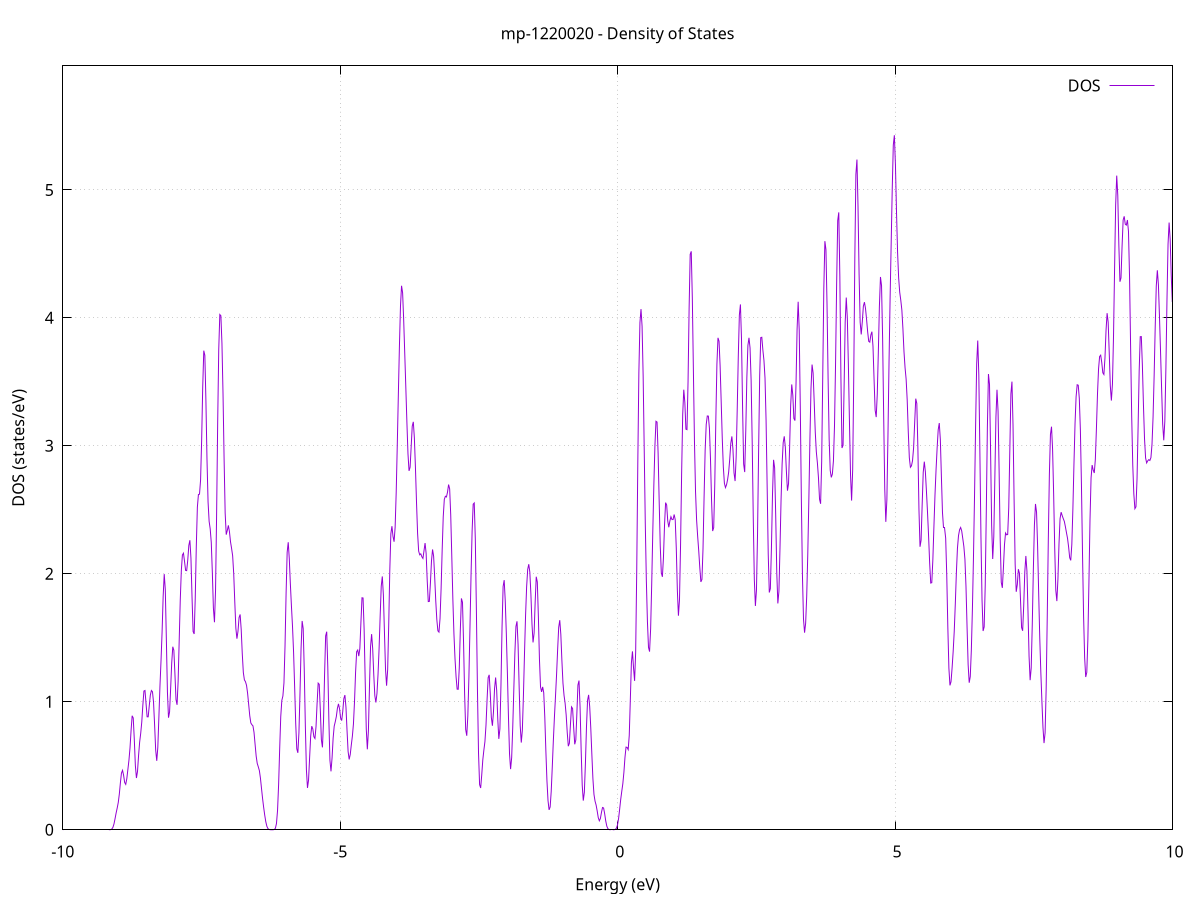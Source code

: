 set title 'mp-1220020 - Density of States'
set xlabel 'Energy (eV)'
set ylabel 'DOS (states/eV)'
set grid
set xrange [-10:10]
set yrange [0:5.969]
set xzeroaxis lt -1
set terminal png size 800,600
set output 'mp-1220020_dos_gnuplot.png'
plot '-' using 1:2 with lines title 'DOS'
-10.792200 0.000000
-10.772900 0.000000
-10.753600 0.000000
-10.734400 0.000000
-10.715100 0.000000
-10.695800 0.000000
-10.676600 0.000000
-10.657300 0.000000
-10.638000 0.000000
-10.618800 0.000000
-10.599500 0.000000
-10.580200 0.000000
-10.561000 0.000000
-10.541700 0.000000
-10.522400 0.000000
-10.503200 0.000000
-10.483900 0.000000
-10.464600 0.000000
-10.445400 0.000000
-10.426100 0.000000
-10.406800 0.000000
-10.387600 0.000000
-10.368300 0.000000
-10.349000 0.000000
-10.329800 0.000000
-10.310500 0.000000
-10.291200 0.000000
-10.272000 0.000000
-10.252700 0.000000
-10.233400 0.000000
-10.214200 0.000000
-10.194900 0.000000
-10.175600 0.000000
-10.156400 0.000000
-10.137100 0.000000
-10.117800 0.000000
-10.098600 0.000000
-10.079300 0.000000
-10.060000 0.000000
-10.040800 0.000000
-10.021500 0.000000
-10.002200 0.000000
-9.983000 0.000000
-9.963700 0.000000
-9.944400 0.000000
-9.925200 0.000000
-9.905900 0.000000
-9.886600 0.000000
-9.867400 0.000000
-9.848100 0.000000
-9.828800 0.000000
-9.809600 0.000000
-9.790300 0.000000
-9.771000 0.000000
-9.751800 0.000000
-9.732500 0.000000
-9.713200 0.000000
-9.694000 0.000000
-9.674700 0.000000
-9.655400 0.000000
-9.636200 0.000000
-9.616900 0.000000
-9.597600 0.000000
-9.578400 0.000000
-9.559100 0.000000
-9.539800 0.000000
-9.520600 0.000000
-9.501300 0.000000
-9.482000 0.000000
-9.462800 0.000000
-9.443500 0.000000
-9.424200 0.000000
-9.405000 0.000000
-9.385700 0.000000
-9.366400 0.000000
-9.347200 0.000000
-9.327900 0.000000
-9.308600 0.000000
-9.289400 0.000000
-9.270100 0.000000
-9.250800 0.000000
-9.231600 0.000000
-9.212300 0.000000
-9.193000 0.000000
-9.173800 0.000000
-9.154500 0.000200
-9.135200 0.001400
-9.116000 0.005800
-9.096700 0.018700
-9.077400 0.045700
-9.058200 0.086600
-9.038900 0.130800
-9.019600 0.169800
-9.000400 0.212800
-8.981100 0.279100
-8.961800 0.367300
-8.942600 0.442800
-8.923300 0.464500
-8.904000 0.425600
-8.884800 0.369300
-8.865500 0.354800
-8.846200 0.399500
-8.827000 0.470900
-8.807700 0.543700
-8.788400 0.640400
-8.769100 0.777400
-8.749900 0.890900
-8.730600 0.873800
-8.711300 0.705900
-8.692100 0.501800
-8.672800 0.404400
-8.653500 0.455500
-8.634300 0.580200
-8.615000 0.684500
-8.595700 0.754000
-8.576500 0.842500
-8.557200 0.973400
-8.537900 1.084100
-8.518700 1.088400
-8.499400 0.985500
-8.480100 0.882800
-8.460900 0.882500
-8.441600 0.968900
-8.422300 1.052000
-8.403100 1.088200
-8.383800 1.078500
-8.364500 0.996000
-8.345300 0.820200
-8.326000 0.622800
-8.306700 0.538800
-8.287500 0.643700
-8.268200 0.880100
-8.248900 1.121400
-8.229700 1.320200
-8.210400 1.546100
-8.191100 1.823700
-8.171900 1.998000
-8.152600 1.876800
-8.133300 1.485600
-8.114100 1.075200
-8.094800 0.875800
-8.075500 0.921200
-8.056300 1.103100
-8.037000 1.303700
-8.017700 1.430200
-7.998500 1.402700
-7.979200 1.219800
-7.959900 1.017800
-7.940700 0.976500
-7.921400 1.159500
-7.902100 1.478700
-7.882900 1.795500
-7.863600 2.025700
-7.844300 2.147200
-7.825100 2.161200
-7.805800 2.096600
-7.786500 2.026600
-7.767300 2.024800
-7.748000 2.107000
-7.728700 2.221900
-7.709500 2.262400
-7.690200 2.121800
-7.670900 1.819300
-7.651700 1.549400
-7.632400 1.530100
-7.613100 1.806300
-7.593900 2.214300
-7.574600 2.520600
-7.555300 2.619800
-7.536100 2.622200
-7.516800 2.732000
-7.497500 3.043200
-7.478300 3.456300
-7.459000 3.743800
-7.439700 3.706700
-7.420500 3.351000
-7.401200 2.895300
-7.381900 2.562400
-7.362700 2.410400
-7.343400 2.351400
-7.324100 2.245900
-7.304900 2.012600
-7.285600 1.731400
-7.266300 1.621500
-7.247100 1.870500
-7.227800 2.464500
-7.208500 3.182700
-7.189300 3.753400
-7.170000 4.026100
-7.150700 4.016400
-7.131500 3.799500
-7.112200 3.405700
-7.092900 2.899400
-7.073700 2.475300
-7.054400 2.306200
-7.035100 2.338600
-7.015900 2.378400
-6.996600 2.330300
-6.977300 2.250400
-6.958100 2.199200
-6.938800 2.140900
-6.919500 2.001200
-6.900300 1.780100
-6.881000 1.575300
-6.861700 1.493100
-6.842500 1.551100
-6.823200 1.658000
-6.803900 1.682600
-6.784700 1.566500
-6.765400 1.376000
-6.746100 1.228600
-6.726900 1.171000
-6.707600 1.157100
-6.688300 1.128200
-6.669100 1.066000
-6.649800 0.979300
-6.630500 0.891200
-6.611300 0.834900
-6.592000 0.821100
-6.572700 0.812000
-6.553500 0.760700
-6.534200 0.667900
-6.514900 0.575900
-6.495700 0.518600
-6.476400 0.491900
-6.457100 0.462300
-6.437900 0.403500
-6.418600 0.322900
-6.399300 0.244100
-6.380100 0.175900
-6.360800 0.114800
-6.341500 0.063000
-6.322300 0.027600
-6.303000 0.009400
-6.283700 0.002500
-6.264500 0.000500
-6.245200 0.000100
-6.225900 0.000000
-6.206700 0.000300
-6.187400 0.002200
-6.168100 0.012000
-6.148900 0.049000
-6.129600 0.150900
-6.110300 0.352900
-6.091100 0.632200
-6.071800 0.884400
-6.052500 1.010600
-6.033300 1.045200
-6.014000 1.147500
-5.994700 1.436600
-5.975500 1.846800
-5.956200 2.168300
-5.936900 2.246800
-5.917700 2.116400
-5.898400 1.919200
-5.879100 1.746800
-5.859900 1.589300
-5.840600 1.387500
-5.821300 1.115700
-5.802100 0.829900
-5.782800 0.632700
-5.763500 0.601200
-5.744300 0.757200
-5.725000 1.066100
-5.705700 1.416400
-5.686500 1.631500
-5.667200 1.572000
-5.647900 1.247400
-5.628700 0.815100
-5.609400 0.469400
-5.590100 0.327100
-5.570900 0.388200
-5.551600 0.563400
-5.532300 0.732200
-5.513100 0.809600
-5.493800 0.787500
-5.474500 0.726700
-5.455300 0.713400
-5.436000 0.806400
-5.416700 0.988600
-5.397500 1.145900
-5.378200 1.137000
-5.358900 0.938100
-5.339700 0.703800
-5.320400 0.644000
-5.301100 0.847400
-5.281900 1.213200
-5.262600 1.515200
-5.243300 1.547900
-5.224100 1.274700
-5.204800 0.860900
-5.185500 0.543600
-5.166300 0.456600
-5.147000 0.561300
-5.127700 0.715600
-5.108500 0.809200
-5.089200 0.844200
-5.069900 0.884800
-5.050700 0.948900
-5.031400 0.983900
-5.012100 0.945900
-4.992900 0.872800
-4.973600 0.853500
-4.954300 0.924500
-4.935100 1.024100
-4.915800 1.052500
-4.896500 0.958000
-4.877300 0.777200
-4.858000 0.612400
-4.838700 0.549700
-4.819500 0.588000
-4.800200 0.662600
-4.780900 0.731700
-4.761700 0.826900
-4.742400 1.002100
-4.723100 1.230700
-4.703900 1.391400
-4.684600 1.404300
-4.665300 1.356900
-4.646100 1.417500
-4.626800 1.621300
-4.607500 1.812900
-4.588300 1.811200
-4.569000 1.564900
-4.549700 1.164000
-4.530500 0.787800
-4.511200 0.629000
-4.491900 0.774300
-4.472700 1.120100
-4.453400 1.431000
-4.434100 1.528700
-4.414900 1.415800
-4.395600 1.214000
-4.376300 1.047600
-4.357100 0.994800
-4.337800 1.065200
-4.318500 1.214700
-4.299300 1.417800
-4.280000 1.671300
-4.260700 1.903300
-4.241500 1.979400
-4.222200 1.835200
-4.202900 1.543000
-4.183700 1.255000
-4.164400 1.125700
-4.145100 1.249100
-4.125900 1.601600
-4.106600 2.025300
-4.087300 2.313400
-4.068100 2.372000
-4.048800 2.292700
-4.029500 2.250700
-4.010300 2.363000
-3.991000 2.636400
-3.971700 3.003900
-3.952500 3.396300
-3.933200 3.775700
-3.913900 4.091400
-3.894700 4.250800
-3.875400 4.195500
-3.856100 3.982100
-3.836900 3.720400
-3.817600 3.456200
-3.798300 3.184200
-3.779100 2.940000
-3.759800 2.804400
-3.740500 2.833300
-3.721300 2.992600
-3.702000 3.154000
-3.682700 3.187500
-3.663500 3.061800
-3.644200 2.829000
-3.624900 2.557300
-3.605700 2.317300
-3.586400 2.177500
-3.567100 2.148600
-3.547900 2.156200
-3.528600 2.133200
-3.509300 2.120100
-3.490100 2.180200
-3.470800 2.240200
-3.451500 2.159600
-3.432300 1.949900
-3.413000 1.783000
-3.393700 1.784400
-3.374500 1.927500
-3.355200 2.100500
-3.335900 2.190400
-3.316700 2.138100
-3.297400 1.974800
-3.278100 1.788300
-3.258900 1.642100
-3.239600 1.554300
-3.220300 1.544500
-3.201100 1.650800
-3.181800 1.884500
-3.162500 2.186200
-3.143300 2.445300
-3.124000 2.581600
-3.104700 2.605900
-3.085500 2.600600
-3.066200 2.638600
-3.046900 2.697400
-3.027700 2.664400
-3.008400 2.461000
-2.989100 2.135400
-2.969900 1.800700
-2.950600 1.531500
-2.931300 1.338100
-2.912100 1.196300
-2.892800 1.098800
-2.873500 1.097900
-2.854300 1.265100
-2.835000 1.566900
-2.815700 1.807800
-2.796500 1.777600
-2.777200 1.463100
-2.757900 1.058500
-2.738700 0.783300
-2.719400 0.734700
-2.700100 0.890200
-2.680900 1.190200
-2.661600 1.580000
-2.642300 1.988100
-2.623100 2.331200
-2.603800 2.544200
-2.584500 2.553500
-2.565300 2.272800
-2.546000 1.722200
-2.526700 1.090700
-2.507500 0.600000
-2.488200 0.353200
-2.468900 0.326500
-2.449700 0.427100
-2.430400 0.545400
-2.411100 0.621800
-2.391900 0.688800
-2.372600 0.818000
-2.353300 1.016700
-2.334100 1.188500
-2.314800 1.210700
-2.295500 1.064300
-2.276300 0.877100
-2.257000 0.812700
-2.237700 0.922200
-2.218500 1.103800
-2.199200 1.189600
-2.179900 1.087600
-2.160700 0.866400
-2.141400 0.710200
-2.122100 0.788000
-2.102900 1.130300
-2.083600 1.582200
-2.064300 1.900500
-2.045100 1.950700
-2.025800 1.790300
-2.006500 1.536500
-1.987300 1.229400
-1.968000 0.885000
-1.948700 0.593500
-1.929500 0.473900
-1.910200 0.562600
-1.890900 0.797300
-1.871700 1.090300
-1.852400 1.377000
-1.833100 1.588400
-1.813900 1.628900
-1.794600 1.447700
-1.775300 1.119800
-1.756100 0.813700
-1.736800 0.681600
-1.717500 0.777100
-1.698300 1.044300
-1.679000 1.372700
-1.659700 1.672000
-1.640500 1.898200
-1.621200 2.034400
-1.601900 2.075000
-1.582700 2.012900
-1.563400 1.841100
-1.544100 1.609600
-1.524900 1.463900
-1.505600 1.536900
-1.486300 1.781500
-1.467100 1.977300
-1.447800 1.936300
-1.428500 1.665800
-1.409300 1.332700
-1.390000 1.116400
-1.370700 1.077600
-1.351500 1.116500
-1.332200 1.071000
-1.312900 0.879200
-1.293700 0.616800
-1.274400 0.385400
-1.255100 0.228700
-1.235900 0.155600
-1.216600 0.178100
-1.197300 0.299700
-1.178100 0.490400
-1.158800 0.696200
-1.139500 0.879100
-1.120300 1.040600
-1.101000 1.210600
-1.081700 1.406500
-1.062500 1.581900
-1.043200 1.637600
-1.023900 1.526300
-1.004700 1.321900
-0.985400 1.146000
-0.966100 1.049700
-0.946900 0.989400
-0.927600 0.896100
-0.908300 0.758800
-0.889100 0.653000
-0.869800 0.675900
-0.850500 0.824000
-0.831300 0.960300
-0.812000 0.947600
-0.792700 0.799500
-0.773500 0.668100
-0.754200 0.701400
-0.734900 0.908900
-0.715700 1.131200
-0.696400 1.165800
-0.677100 0.956000
-0.657900 0.627000
-0.638600 0.349900
-0.619300 0.227700
-0.600100 0.292300
-0.580800 0.518600
-0.561500 0.806000
-0.542300 1.011000
-0.523000 1.054100
-0.503700 0.963500
-0.484500 0.797100
-0.465200 0.592800
-0.445900 0.400700
-0.426700 0.276500
-0.407400 0.223800
-0.388100 0.193200
-0.368900 0.147300
-0.349600 0.095600
-0.330300 0.070200
-0.311100 0.088000
-0.291800 0.135200
-0.272500 0.174000
-0.253300 0.170500
-0.234000 0.125400
-0.214700 0.069000
-0.195500 0.028500
-0.176200 0.008800
-0.156900 0.002000
-0.137700 0.000300
-0.118400 0.000000
-0.099100 0.000000
-0.079900 0.000100
-0.060600 0.000700
-0.041300 0.003300
-0.022100 0.012600
-0.002800 0.037300
0.016500 0.086500
0.035700 0.158800
0.055000 0.236400
0.074300 0.300400
0.093500 0.360300
0.112800 0.449000
0.132100 0.565500
0.151300 0.646100
0.170600 0.643500
0.189900 0.626500
0.209100 0.736600
0.228400 1.013600
0.247700 1.303000
0.266900 1.394100
0.286200 1.266600
0.305500 1.163400
0.324700 1.387600
0.344000 2.027100
0.363300 2.866800
0.382500 3.571900
0.401800 3.963100
0.421100 4.068500
0.440300 3.934800
0.459600 3.547600
0.478900 2.972700
0.498100 2.394300
0.517400 1.945300
0.536700 1.627200
0.555900 1.426200
0.575200 1.392200
0.594500 1.570000
0.613700 1.916800
0.633000 2.320400
0.652300 2.690400
0.671500 2.995800
0.690800 3.192000
0.710100 3.185900
0.729300 2.942600
0.748600 2.565900
0.767900 2.218300
0.787100 2.007400
0.806400 1.976500
0.825700 2.128200
0.844900 2.380600
0.864200 2.556300
0.883500 2.537600
0.902700 2.414300
0.922000 2.364100
0.941300 2.412800
0.960500 2.445900
0.979800 2.424000
0.999100 2.423800
1.018400 2.463500
1.037600 2.423700
1.056900 2.199400
1.076200 1.870100
1.095400 1.672600
1.114700 1.797800
1.134000 2.231400
1.153200 2.787300
1.172500 3.244200
1.191800 3.438700
1.211000 3.340100
1.230300 3.130200
1.249600 3.126500
1.268800 3.498400
1.288100 4.075300
1.307400 4.496400
1.326600 4.519800
1.345900 4.156600
1.365200 3.589800
1.384400 3.038000
1.403700 2.643700
1.423000 2.420300
1.442200 2.292200
1.461500 2.178800
1.480800 2.047400
1.500000 1.936800
1.519300 1.956100
1.538600 2.196200
1.557800 2.597700
1.577100 2.966200
1.596400 3.167300
1.615600 3.233400
1.634900 3.232400
1.654200 3.136400
1.673400 2.896300
1.692700 2.572000
1.712000 2.334300
1.731200 2.361000
1.750500 2.700800
1.769800 3.205900
1.789000 3.637300
1.808300 3.843900
1.827600 3.817300
1.846800 3.624600
1.866100 3.346300
1.885400 3.060400
1.904600 2.834900
1.923900 2.707800
1.943200 2.673900
1.962400 2.695700
1.981700 2.736600
2.001000 2.795700
2.020200 2.896500
2.039500 3.020800
2.058800 3.073600
2.078000 2.973000
2.097300 2.789000
2.116600 2.724900
2.135800 2.911000
2.155100 3.285200
2.174400 3.699400
2.193600 4.021300
2.212900 4.104900
2.232200 3.835800
2.251400 3.308600
2.270700 2.857700
2.290000 2.795100
2.309200 3.116600
2.328500 3.532300
2.347800 3.785000
2.367000 3.844200
2.386300 3.765300
2.405600 3.511900
2.424800 3.034700
2.444100 2.440800
2.463400 1.955800
2.482600 1.749000
2.501900 1.873200
2.521200 2.311000
2.540400 2.951400
2.559700 3.544500
2.579000 3.845800
2.598200 3.848400
2.617500 3.748000
2.636800 3.667800
2.656000 3.529400
2.675300 3.197400
2.694600 2.678500
2.713800 2.156200
2.733100 1.854200
2.752400 1.884900
2.771600 2.200900
2.790900 2.619900
2.810200 2.890600
2.829400 2.828100
2.848700 2.456600
2.868000 2.010000
2.887200 1.768500
2.906500 1.862200
2.925800 2.197700
2.945000 2.574100
2.964300 2.858100
2.983600 3.024900
3.002800 3.074300
3.022100 2.989000
3.041400 2.800500
3.060600 2.649600
3.079900 2.704200
3.099200 2.985900
3.118400 3.318400
3.137700 3.479600
3.157000 3.396000
3.176200 3.214400
3.195500 3.197300
3.214800 3.483100
3.234000 3.909700
3.253300 4.126000
3.272600 3.902400
3.291800 3.302000
3.311100 2.581400
3.330400 1.990100
3.349600 1.646500
3.368900 1.540200
3.388200 1.613600
3.407400 1.825100
3.426700 2.153800
3.446000 2.578900
3.465200 3.049200
3.484500 3.447800
3.503800 3.634900
3.523000 3.568700
3.542300 3.345100
3.561600 3.108200
3.580800 2.952900
3.600100 2.866400
3.619400 2.750600
3.638600 2.582800
3.657900 2.547400
3.677200 2.876800
3.696400 3.544000
3.715700 4.228700
3.735000 4.599400
3.754200 4.532800
3.773500 4.107400
3.792800 3.531000
3.812000 3.051200
3.831300 2.807500
3.850600 2.753500
3.869800 2.779600
3.889100 2.882700
3.908400 3.156600
3.927600 3.648000
3.946900 4.264000
3.966200 4.760500
3.985400 4.824200
4.004700 4.324000
4.024000 3.534400
4.043200 2.983300
4.062500 3.004100
4.081800 3.471400
4.101000 3.967600
4.120300 4.158500
4.139600 3.997800
4.158800 3.627100
4.178100 3.182400
4.197400 2.770500
4.216600 2.572500
4.235900 2.812700
4.255200 3.535200
4.274400 4.456200
4.293700 5.120300
4.313000 5.236800
4.332200 4.870900
4.351500 4.341700
4.370800 3.966300
4.390000 3.870500
4.409300 3.970100
4.428600 4.090800
4.447800 4.122800
4.467100 4.073400
4.486400 3.988800
4.505600 3.892300
4.524900 3.816800
4.544200 3.810300
4.563400 3.866400
4.582700 3.892000
4.602000 3.777800
4.621200 3.522200
4.640500 3.278700
4.659800 3.224700
4.679000 3.402500
4.698300 3.731900
4.717600 4.091600
4.736800 4.319400
4.756100 4.251900
4.775400 3.846400
4.794600 3.232900
4.813900 2.664400
4.833200 2.406100
4.852400 2.579500
4.871700 3.075100
4.891000 3.651600
4.910200 4.145600
4.929500 4.575000
4.948800 5.004900
4.968000 5.350000
4.987300 5.426800
5.006600 5.196300
5.025800 4.829200
5.045100 4.514200
5.064400 4.312800
5.083600 4.200900
5.102900 4.138000
5.122200 4.061600
5.141400 3.915800
5.160700 3.736400
5.180000 3.610700
5.199200 3.521600
5.218500 3.358900
5.237800 3.111800
5.257000 2.907600
5.276300 2.832500
5.295600 2.843700
5.314800 2.884700
5.334100 2.985500
5.353400 3.182100
5.372600 3.368700
5.391900 3.330800
5.411200 2.980600
5.430400 2.503500
5.449700 2.211500
5.469000 2.262300
5.488200 2.538400
5.507500 2.793500
5.526800 2.876500
5.546000 2.797800
5.565300 2.646000
5.584600 2.481400
5.603800 2.297200
5.623100 2.086900
5.642400 1.927800
5.661600 1.930700
5.680900 2.110200
5.700200 2.370700
5.719400 2.615200
5.738700 2.814000
5.758000 2.982800
5.777200 3.125000
5.796500 3.178000
5.815800 3.049700
5.835000 2.759400
5.854300 2.479800
5.873600 2.364500
5.892800 2.364500
5.912100 2.278600
5.931400 1.987800
5.950600 1.585500
5.969900 1.263100
5.989200 1.128300
6.008400 1.157000
6.027700 1.264400
6.047000 1.392700
6.066200 1.549500
6.085500 1.764000
6.104800 2.007800
6.124000 2.198600
6.143300 2.298200
6.162600 2.344200
6.181800 2.362100
6.201100 2.335000
6.220400 2.275200
6.239600 2.213700
6.258900 2.114000
6.278200 1.900300
6.297400 1.584800
6.316700 1.291900
6.336000 1.149100
6.355200 1.196700
6.374500 1.403300
6.393800 1.724200
6.413000 2.130000
6.432300 2.614400
6.451600 3.159100
6.470800 3.640700
6.490100 3.822700
6.509400 3.552500
6.528600 2.946000
6.547900 2.288500
6.567200 1.797300
6.586400 1.553300
6.605700 1.585000
6.625000 1.910400
6.644200 2.489500
6.663500 3.144700
6.682800 3.561000
6.702000 3.480100
6.721300 2.962300
6.740600 2.380800
6.759800 2.116000
6.779100 2.289800
6.798400 2.753000
6.817600 3.224200
6.836900 3.438100
6.856200 3.270000
6.875400 2.799400
6.894700 2.268300
6.914000 1.932700
6.933200 1.890300
6.952500 2.044700
6.971800 2.227300
6.991000 2.319000
7.010300 2.304800
7.029600 2.307000
7.048800 2.516600
7.068100 2.966800
7.087400 3.405500
7.106600 3.501800
7.125900 3.159500
7.145200 2.578900
7.164400 2.075200
7.183700 1.859700
7.203000 1.916200
7.222200 2.036100
7.241500 2.004800
7.260800 1.795200
7.280000 1.580500
7.299300 1.555000
7.318600 1.750000
7.337800 2.012600
7.357100 2.139300
7.376400 2.022700
7.395600 1.707100
7.414900 1.356100
7.434200 1.169000
7.453400 1.263500
7.472700 1.601700
7.492000 2.029200
7.511200 2.380600
7.530500 2.545900
7.549800 2.481100
7.569000 2.213300
7.588300 1.846200
7.607600 1.502400
7.626800 1.233200
7.646100 1.006900
7.665400 0.800400
7.684600 0.677400
7.703900 0.756900
7.723200 1.103200
7.742400 1.655600
7.761700 2.264500
7.781000 2.777300
7.800200 3.088300
7.819500 3.149700
7.838800 2.974400
7.858000 2.622500
7.877300 2.200600
7.896600 1.871700
7.915800 1.787000
7.935100 1.957900
7.954400 2.234400
7.973600 2.431600
7.992900 2.481700
8.012200 2.455000
8.031400 2.431300
8.050700 2.409400
8.070000 2.367400
8.089200 2.320800
8.108500 2.276300
8.127800 2.209000
8.147000 2.126300
8.166300 2.105100
8.185600 2.230700
8.204800 2.509900
8.224100 2.860000
8.243400 3.173600
8.262600 3.383300
8.281900 3.477400
8.301200 3.473800
8.320400 3.371700
8.339700 3.124200
8.359000 2.695300
8.378200 2.157300
8.397500 1.670200
8.416800 1.343700
8.436000 1.193800
8.455300 1.230000
8.474600 1.486800
8.493800 1.935300
8.513100 2.420700
8.532400 2.749800
8.551600 2.849800
8.570900 2.810800
8.590200 2.787900
8.609400 2.893700
8.628700 3.132600
8.648000 3.403500
8.667200 3.601800
8.686500 3.698100
8.705800 3.708400
8.725000 3.651400
8.744300 3.570700
8.763600 3.557500
8.782800 3.685900
8.802100 3.902100
8.821400 4.036500
8.840600 3.966300
8.859900 3.727200
8.879200 3.468700
8.898400 3.353800
8.917700 3.483100
8.937000 3.858400
8.956200 4.384900
8.975500 4.880000
8.994800 5.111600
9.014000 4.956100
9.033300 4.566700
9.052600 4.282400
9.071800 4.312400
9.091100 4.558700
9.110400 4.764500
9.129600 4.793400
9.148900 4.731600
9.168200 4.724900
9.187400 4.764700
9.206700 4.674900
9.226000 4.318800
9.245200 3.769600
9.264500 3.233500
9.283800 2.850800
9.303000 2.624700
9.322300 2.508900
9.341600 2.523700
9.360800 2.741900
9.380100 3.149000
9.399400 3.584600
9.418600 3.852900
9.437900 3.853700
9.457200 3.629400
9.476400 3.318800
9.495700 3.055600
9.515000 2.905700
9.534200 2.866500
9.553500 2.882600
9.572800 2.892000
9.592000 2.885600
9.611300 2.908100
9.630600 3.012100
9.649800 3.226100
9.669100 3.547100
9.688400 3.926800
9.707600 4.248800
9.726900 4.371900
9.746200 4.257800
9.765400 4.009500
9.784700 3.732800
9.804000 3.442700
9.823200 3.169200
9.842500 3.043500
9.861800 3.191700
9.881000 3.604400
9.900300 4.136000
9.919600 4.575200
9.938800 4.744700
9.958100 4.614400
9.977400 4.330300
9.996600 4.123600
10.015900 4.162200
10.035200 4.409600
10.054400 4.618900
10.073700 4.537300
10.093000 4.108300
10.112200 3.469200
10.131500 2.823100
10.150800 2.322800
10.170000 2.007200
10.189300 1.835600
10.208600 1.795700
10.227800 1.940800
10.247100 2.294700
10.266400 2.772400
10.285600 3.223900
10.304900 3.515700
10.324200 3.577400
10.343400 3.420100
10.362700 3.109700
10.382000 2.727600
10.401200 2.391800
10.420500 2.259100
10.439800 2.426000
10.459000 2.834400
10.478300 3.289300
10.497600 3.560200
10.516800 3.522200
10.536100 3.261300
10.555400 2.999400
10.574600 2.891800
10.593900 2.939500
10.613200 3.053500
10.632400 3.125300
10.651700 3.078900
10.671000 2.914000
10.690200 2.696400
10.709500 2.518900
10.728800 2.468200
10.748000 2.580600
10.767300 2.799600
10.786600 3.007000
10.805900 3.138000
10.825100 3.241300
10.844400 3.361900
10.863700 3.418600
10.882900 3.292800
10.902200 2.980800
10.921500 2.582400
10.940700 2.226700
10.960000 2.064200
10.979300 2.206400
10.998500 2.589000
11.017800 2.970300
11.037100 3.140300
11.056300 3.114000
11.075600 3.084000
11.094900 3.195600
11.114100 3.414400
11.133400 3.599200
11.152700 3.620100
11.171900 3.407700
11.191200 3.010400
11.210500 2.625700
11.229700 2.460500
11.249000 2.535400
11.268300 2.687900
11.287500 2.777200
11.306800 2.849400
11.326100 3.047900
11.345300 3.378600
11.364600 3.667200
11.383900 3.759300
11.403100 3.642700
11.422400 3.392200
11.441700 3.127500
11.460900 3.000100
11.480200 3.095700
11.499500 3.343100
11.518700 3.563100
11.538000 3.587100
11.557300 3.343100
11.576500 2.909200
11.595800 2.510800
11.615100 2.387100
11.634300 2.592600
11.653600 2.948600
11.672900 3.250000
11.692100 3.491900
11.711400 3.800300
11.730700 4.161600
11.749900 4.381800
11.769200 4.328500
11.788500 4.063900
11.807700 3.742000
11.827000 3.479200
11.846300 3.316400
11.865500 3.254000
11.884800 3.283700
11.904100 3.362800
11.923300 3.423600
11.942600 3.479600
11.961900 3.650400
11.981100 3.985700
12.000400 4.312300
12.019700 4.359100
12.038900 4.030000
12.058200 3.460000
12.077500 2.818600
12.096700 2.204100
12.116000 1.741400
12.135300 1.587100
12.154500 1.749100
12.173800 2.031600
12.193100 2.261400
12.212300 2.487600
12.231600 2.855400
12.250900 3.344300
12.270100 3.754000
12.289400 3.935000
12.308700 3.937900
12.327900 3.911000
12.347200 3.897700
12.366500 3.775800
12.385700 3.421100
12.405000 2.897100
12.424300 2.411500
12.443500 2.105100
12.462800 1.970400
12.482100 1.958000
12.501300 2.061800
12.520600 2.294300
12.539900 2.651500
12.559100 3.088400
12.578400 3.472500
12.597700 3.637500
12.616900 3.566100
12.636200 3.413700
12.655500 3.280900
12.674700 3.102000
12.694000 2.842900
12.713300 2.677500
12.732500 2.847400
12.751800 3.390800
12.771100 4.073400
12.790300 4.564000
12.809600 4.672800
12.828900 4.463200
12.848100 4.154400
12.867400 3.919800
12.886700 3.758700
12.905900 3.539400
12.925200 3.196400
12.944500 2.877800
12.963700 2.819000
12.983000 3.072000
13.002300 3.421200
13.021500 3.576300
13.040800 3.426800
13.060100 3.121000
13.079300 2.936400
13.098600 3.094000
13.117900 3.606800
13.137100 4.218400
13.156400 4.560500
13.175700 4.451700
13.194900 3.993900
13.214200 3.404400
13.233500 2.848700
13.252700 2.414900
13.272000 2.170800
13.291300 2.173600
13.310500 2.367700
13.329800 2.537800
13.349100 2.482900
13.368300 2.222100
13.387600 1.948500
13.406900 1.815500
13.426100 1.838700
13.445400 1.964400
13.464700 2.145900
13.483900 2.340800
13.503200 2.493200
13.522500 2.570100
13.541700 2.610500
13.561000 2.687100
13.580300 2.822500
13.599500 2.981800
13.618800 3.114100
13.638100 3.159500
13.657300 3.070800
13.676600 2.873200
13.695900 2.672100
13.715100 2.568500
13.734400 2.589400
13.753700 2.714900
13.772900 2.917300
13.792200 3.130400
13.811500 3.243900
13.830700 3.194800
13.850000 3.009100
13.869300 2.719900
13.888500 2.333800
13.907800 1.932500
13.927100 1.709400
13.946300 1.806400
13.965600 2.139300
13.984900 2.456900
14.004100 2.578000
14.023400 2.515300
14.042700 2.370300
14.061900 2.224800
14.081200 2.165800
14.100500 2.264300
14.119700 2.456600
14.139000 2.567600
14.158300 2.514600
14.177500 2.404200
14.196800 2.394500
14.216100 2.538900
14.235300 2.788000
14.254600 3.063700
14.273900 3.287900
14.293100 3.397700
14.312400 3.389000
14.331700 3.309400
14.350900 3.176300
14.370200 2.957500
14.389500 2.663600
14.408700 2.381500
14.428000 2.187500
14.447300 2.075900
14.466500 1.977000
14.485800 1.831800
14.505100 1.687300
14.524300 1.714700
14.543600 2.060700
14.562900 2.637100
14.582100 3.111900
14.601400 3.198200
14.620700 2.948000
14.639900 2.685100
14.659200 2.660200
14.678500 2.837900
14.697700 2.998000
14.717000 2.980600
14.736300 2.829500
14.755500 2.721900
14.774800 2.762200
14.794100 2.885000
14.813300 2.995800
14.832600 3.130300
14.851900 3.377300
14.871100 3.719000
14.890400 4.047000
14.909700 4.272100
14.928900 4.347100
14.948200 4.251100
14.967500 3.996100
14.986700 3.616800
15.006000 3.151200
15.025300 2.631400
15.044500 2.095200
15.063800 1.624000
15.083100 1.340400
15.102300 1.324500
15.121600 1.552100
15.140900 1.926000
15.160100 2.336700
15.179400 2.700100
15.198700 2.958600
15.217900 3.065100
15.237200 2.984900
15.256500 2.724300
15.275700 2.351300
15.295000 1.977700
15.314300 1.713100
15.333500 1.642900
15.352800 1.827300
15.372100 2.260600
15.391300 2.818700
15.410600 3.265600
15.429900 3.347600
15.449100 2.973600
15.468400 2.351000
15.487700 1.879500
15.506900 1.836100
15.526200 2.162200
15.545500 2.551400
15.564700 2.731900
15.584000 2.682000
15.603300 2.585800
15.622500 2.593300
15.641800 2.662000
15.661100 2.642400
15.680300 2.493500
15.699600 2.366400
15.718900 2.445900
15.738100 2.749300
15.757400 3.128900
15.776700 3.435000
15.795900 3.603300
15.815200 3.597800
15.834500 3.387800
15.853700 3.035300
15.873000 2.697400
15.892300 2.489800
15.911500 2.415800
15.930800 2.430900
15.950100 2.500600
15.969300 2.596000
15.988600 2.676000
16.007900 2.711100
16.027100 2.741600
16.046400 2.848700
16.065700 3.018800
16.084900 3.119400
16.104200 3.067700
16.123500 2.932100
16.142700 2.835300
16.162000 2.851700
16.181300 2.999200
16.200500 3.204100
16.219800 3.283300
16.239100 3.099700
16.258300 2.727400
16.277600 2.351700
16.296900 2.051100
16.316100 1.780800
16.335400 1.516400
16.354700 1.323900
16.373900 1.331600
16.393200 1.684000
16.412500 2.440200
16.431700 3.439300
16.451000 4.334700
16.470300 4.830600
16.489500 4.831000
16.508800 4.402200
16.528100 3.749200
16.547300 3.203200
16.566600 3.048400
16.585900 3.301100
16.605100 3.729700
16.624400 4.107000
16.643700 4.359700
16.662900 4.485000
16.682200 4.469100
16.701500 4.319000
16.720700 4.082300
16.740000 3.826500
16.759300 3.619800
16.778500 3.494800
16.797800 3.435800
16.817100 3.430900
16.836300 3.497600
16.855600 3.631300
16.874900 3.784200
16.894100 3.913800
16.913400 4.020800
16.932700 4.149900
16.951900 4.367800
16.971200 4.683300
16.990500 4.957500
17.009700 4.989600
17.029000 4.757200
17.048300 4.470000
17.067500 4.309600
17.086800 4.230400
17.106100 4.107600
17.125300 3.956700
17.144600 3.866300
17.163900 3.782000
17.183100 3.537200
17.202400 3.117000
17.221700 2.758500
17.240900 2.741800
17.260200 3.143300
17.279500 3.788800
17.298700 4.395200
17.318000 4.772200
17.337300 4.939400
17.356500 5.045700
17.375800 5.182800
17.395100 5.342900
17.414300 5.536900
17.433600 5.832800
17.452900 6.242200
17.472100 6.663900
17.491400 6.968000
17.510700 7.015100
17.529900 6.600600
17.549200 5.602200
17.568500 4.250800
17.587700 3.085600
17.607000 2.557000
17.626300 2.700800
17.645500 3.185300
17.664800 3.623200
17.684100 3.824600
17.703300 3.810900
17.722600 3.682200
17.741900 3.502000
17.761100 3.306200
17.780400 3.192300
17.799700 3.312500
17.818900 3.737200
17.838200 4.364300
17.857500 4.944800
17.876700 5.199100
17.896000 5.012400
17.915300 4.520100
17.934500 3.913400
17.953800 3.262800
17.973100 2.647600
17.992300 2.271900
18.011600 2.288100
18.030900 2.635600
18.050100 3.120200
18.069400 3.542000
18.088700 3.764000
18.107900 3.782200
18.127200 3.722100
18.146500 3.706800
18.165700 3.746200
18.185000 3.777700
18.204300 3.781400
18.223500 3.805300
18.242800 3.883800
18.262100 3.970600
18.281300 3.942100
18.300600 3.673700
18.319900 3.202100
18.339100 2.820500
18.358400 2.864600
18.377700 3.326200
18.396900 3.790000
18.416200 3.863400
18.435500 3.585100
18.454700 3.298900
18.474000 3.215400
18.493300 3.250800
18.512500 3.238600
18.531800 3.130200
18.551100 2.988600
18.570300 2.919100
18.589600 3.021800
18.608900 3.312900
18.628100 3.692900
18.647400 4.056800
18.666700 4.383800
18.685900 4.644900
18.705200 4.725500
18.724500 4.581600
18.743700 4.416100
18.763000 4.542100
18.782300 5.063600
18.801500 5.776900
18.820800 6.326900
18.840100 6.389400
18.859300 5.837800
18.878600 4.875400
18.897900 3.932900
18.917100 3.356400
18.936400 3.240600
18.955700 3.515900
18.974900 4.026100
18.994200 4.509300
19.013500 4.690900
19.032700 4.491200
19.052000 4.065500
19.071300 3.616200
19.090500 3.242400
19.109800 2.963300
19.129100 2.774200
19.148300 2.646100
19.167600 2.566400
19.186900 2.640100
19.206100 3.060100
19.225400 3.860200
19.244700 4.744300
19.263900 5.267500
19.283200 5.204800
19.302500 4.745400
19.321700 4.345600
19.341000 4.351800
19.360300 4.730900
19.379500 5.145100
19.398800 5.245500
19.418100 4.925700
19.437300 4.358100
19.456600 3.805600
19.475900 3.421500
19.495100 3.223000
19.514400 3.176000
19.533700 3.249900
19.552900 3.406800
19.572200 3.585700
19.591500 3.742100
19.610700 3.883400
19.630000 4.017300
19.649300 4.097100
19.668500 4.085100
19.687800 4.056700
19.707100 4.181100
19.726300 4.553700
19.745600 5.036200
19.764900 5.317000
19.784100 5.193100
19.803400 4.759700
19.822700 4.281900
19.841900 3.940500
19.861200 3.741500
19.880500 3.605000
19.899700 3.475400
19.919000 3.336800
19.938300 3.160300
19.957500 2.917800
19.976800 2.688100
19.996100 2.680000
20.015300 3.062200
20.034600 3.761000
20.053900 4.460400
20.073100 4.817700
20.092400 4.720600
20.111700 4.346800
20.130900 3.928800
20.150200 3.530600
20.169500 3.143600
20.188700 2.879100
20.208000 2.915100
20.227300 3.276600
20.246500 3.751200
20.265800 4.065200
20.285100 4.138500
20.304300 4.152800
20.323600 4.370500
20.342900 4.875400
20.362100 5.499200
20.381400 6.016600
20.400700 6.335400
20.419900 6.443700
20.439200 6.281700
20.458500 5.787800
20.477700 5.036900
20.497000 4.255200
20.516300 3.708300
20.535500 3.588500
20.554800 3.920200
20.574100 4.486800
20.593400 4.906900
20.612600 4.902400
20.631900 4.539600
20.651200 4.186600
20.670400 4.167000
20.689700 4.427700
20.709000 4.621900
20.728200 4.512400
20.747500 4.164000
20.766800 3.790900
20.786000 3.581100
20.805300 3.638700
20.824600 3.960200
20.843800 4.418600
20.863100 4.815700
20.882400 5.016300
20.901600 5.022000
20.920900 4.916300
20.940200 4.815200
20.959400 4.856800
20.978700 5.112700
20.998000 5.489300
21.017200 5.784200
21.036500 5.858800
21.055800 5.692200
21.075000 5.278100
21.094300 4.635900
21.113600 3.970300
21.132800 3.603800
21.152100 3.643100
21.171400 3.854200
21.190600 3.962200
21.209900 4.002600
21.229200 4.273300
21.248400 4.929400
21.267700 5.727000
21.287000 6.249700
21.306200 6.299800
21.325500 5.990900
21.344800 5.582100
21.364000 5.303400
21.383300 5.220400
21.402600 5.187700
21.421800 4.997500
21.441100 4.615700
21.460400 4.207600
21.479600 3.927000
21.498900 3.793700
21.518200 3.772600
21.537400 3.812100
21.556700 3.803800
21.576000 3.669900
21.595200 3.515800
21.614500 3.562700
21.633800 3.887100
21.653000 4.313700
21.672300 4.604500
21.691600 4.687100
21.710800 4.649800
21.730100 4.581800
21.749400 4.505100
21.768600 4.426000
21.787900 4.380100
21.807200 4.412800
21.826400 4.502700
21.845700 4.538200
21.865000 4.455100
21.884200 4.365800
21.903500 4.439300
21.922800 4.676600
21.942000 4.899200
21.961300 4.950400
21.980600 4.827800
21.999800 4.613000
22.019100 4.367100
22.038400 4.138600
22.057600 3.971800
22.076900 3.846900
22.096200 3.727100
22.115400 3.695200
22.134700 3.917100
22.154000 4.434600
22.173200 5.033700
22.192500 5.336200
22.211800 5.091500
22.231000 4.411400
22.250300 3.673300
22.269600 3.221200
22.288800 3.172200
22.308100 3.409600
22.327400 3.705500
22.346600 3.905000
22.365900 4.016600
22.385200 4.104700
22.404400 4.145400
22.423700 4.054700
22.443000 3.836700
22.462200 3.648100
22.481500 3.686200
22.500800 4.018600
22.520000 4.541400
22.539300 5.080700
22.558600 5.492600
22.577800 5.703100
22.597100 5.729800
22.616400 5.663900
22.635600 5.582900
22.654900 5.486900
22.674200 5.356700
22.693400 5.232600
22.712700 5.167000
22.732000 5.123300
22.751200 5.014900
22.770500 4.831000
22.789800 4.640600
22.809000 4.482100
22.828300 4.327900
22.847600 4.140000
22.866800 3.916700
22.886100 3.737000
22.905400 3.774200
22.924600 4.153300
22.943900 4.751000
22.963200 5.233100
22.982400 5.322000
23.001700 4.987800
23.021000 4.416500
23.040200 3.852500
23.059500 3.455800
23.078800 3.259700
23.098000 3.226400
23.117300 3.309000
23.136600 3.460400
23.155800 3.637300
23.175100 3.824100
23.194400 4.022300
23.213600 4.236700
23.232900 4.521400
23.252200 4.950800
23.271400 5.464500
23.290700 5.861200
23.310000 6.018700
23.329200 5.988400
23.348500 5.818000
23.367800 5.429200
23.387000 4.770900
23.406300 4.020300
23.425600 3.503400
23.444800 3.377600
23.464100 3.480700
23.483400 3.566800
23.502600 3.620600
23.521900 3.825400
23.541200 4.247900
23.560400 4.710100
23.579700 5.015000
23.599000 5.180800
23.618200 5.368500
23.637500 5.620600
23.656800 5.796000
23.676000 5.779100
23.695300 5.631200
23.714600 5.505800
23.733800 5.464900
23.753100 5.376600
23.772400 5.041200
23.791600 4.453500
23.810900 3.843000
23.830200 3.445000
23.849400 3.341900
23.868700 3.508900
23.888000 3.861800
23.907200 4.238000
23.926500 4.474200
23.945800 4.550000
23.965000 4.552900
23.984300 4.540200
24.003600 4.559100
24.022800 4.681300
24.042100 4.874800
24.061400 4.999200
24.080600 5.000900
24.099900 4.907200
24.119200 4.665200
24.138400 4.239600
24.157700 3.800200
24.177000 3.576200
24.196200 3.572000
24.215500 3.579600
24.234800 3.459100
24.254000 3.319400
24.273300 3.373800
24.292600 3.651500
24.311800 3.956000
24.331100 4.132000
24.350400 4.250500
24.369600 4.453600
24.388900 4.733400
24.408200 4.976400
24.427400 5.131200
24.446700 5.222000
24.466000 5.265400
24.485200 5.269600
24.504500 5.276100
24.523800 5.310900
24.543000 5.290900
24.562300 5.048100
24.581600 4.503900
24.600800 3.814300
24.620100 3.268100
24.639400 3.023900
24.658600 2.998300
24.677900 3.003200
24.697200 2.953000
24.716400 2.925400
24.735700 3.032900
24.755000 3.269800
24.774200 3.508800
24.793500 3.616200
24.812800 3.543200
24.832000 3.324000
24.851300 3.017800
24.870600 2.684900
24.889800 2.397700
24.909100 2.213500
24.928400 2.128700
24.947600 2.096300
24.966900 2.081800
24.986200 2.079100
25.005400 2.074100
25.024700 2.019800
25.044000 1.864400
25.063200 1.599600
25.082500 1.278300
25.101800 0.994100
25.121000 0.832700
25.140300 0.816600
25.159600 0.891500
25.178800 0.972500
25.198100 0.994600
25.217400 0.934800
25.236600 0.827100
25.255900 0.755100
25.275200 0.773000
25.294400 0.829300
25.313700 0.812200
25.333000 0.668200
25.352200 0.446400
25.371500 0.239500
25.390800 0.108700
25.410000 0.063200
25.429300 0.083800
25.448600 0.141600
25.467800 0.196800
25.487100 0.210900
25.506400 0.174400
25.525600 0.113200
25.544900 0.061800
25.564200 0.037400
25.583400 0.036200
25.602700 0.043200
25.622000 0.044300
25.641200 0.034800
25.660500 0.020600
25.679800 0.009100
25.699000 0.003000
25.718300 0.000700
25.737600 0.000100
25.756800 0.000000
25.776100 0.000000
25.795400 0.000000
25.814600 0.000000
25.833900 0.000000
25.853200 0.000000
25.872400 0.000200
25.891700 0.001000
25.911000 0.004200
25.930200 0.013800
25.949500 0.033700
25.968800 0.061800
25.988000 0.084800
26.007300 0.087000
26.026600 0.066900
26.045800 0.038500
26.065100 0.016600
26.084400 0.005300
26.103600 0.001300
26.122900 0.000200
26.142200 0.000000
26.161400 0.000000
26.180700 0.000000
26.200000 0.000000
26.219200 0.000000
26.238500 0.000000
26.257800 0.000000
26.277000 0.000000
26.296300 0.000000
26.315600 0.000000
26.334800 0.000000
26.354100 0.000000
26.373400 0.000000
26.392600 0.000000
26.411900 0.000000
26.431200 0.000000
26.450400 0.000000
26.469700 0.000000
26.489000 0.000000
26.508200 0.000000
26.527500 0.000000
26.546800 0.000000
26.566000 0.000000
26.585300 0.000000
26.604600 0.000000
26.623800 0.000000
26.643100 0.000000
26.662400 0.000000
26.681600 0.000000
26.700900 0.000000
26.720200 0.000000
26.739400 0.000000
26.758700 0.000000
26.778000 0.000000
26.797200 0.000000
26.816500 0.000000
26.835800 0.000000
26.855000 0.000000
26.874300 0.000000
26.893600 0.000000
26.912800 0.000000
26.932100 0.000000
26.951400 0.000000
26.970600 0.000000
26.989900 0.000000
27.009200 0.000000
27.028400 0.000000
27.047700 0.000000
27.067000 0.000000
27.086200 0.000000
27.105500 0.000000
27.124800 0.000000
27.144000 0.000000
27.163300 0.000000
27.182600 0.000000
27.201800 0.000000
27.221100 0.000000
27.240400 0.000000
27.259600 0.000000
27.278900 0.000000
27.298200 0.000000
27.317400 0.000000
27.336700 0.000000
27.356000 0.000000
27.375200 0.000000
27.394500 0.000000
27.413800 0.000000
27.433000 0.000000
27.452300 0.000000
27.471600 0.000000
27.490800 0.000000
27.510100 0.000000
27.529400 0.000000
27.548600 0.000000
27.567900 0.000000
27.587200 0.000000
27.606400 0.000000
27.625700 0.000000
27.645000 0.000000
27.664200 0.000000
27.683500 0.000000
27.702800 0.000000
27.722000 0.000000
27.741300 0.000000
e
